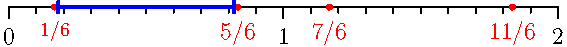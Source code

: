 import graph;
size(10cm);
guide gaxis=(0,0)--(20,0);
pen small=fontcommand("\footnotesize");
draw(gaxis);

for(int i = 0; i < 3; ++i){
  tick(relpoint(gaxis,i/2),-plain.I*reldir(gaxis,i/2),ticksize*2);
}
for(int i = 0; i < 20; ++i){
  tick(relpoint(gaxis,i/20),-plain.I*reldir(gaxis,i/20),ticksize);
}
label("$0$",relpoint(gaxis,0),-3*plain.I*reldir(gaxis,0));
label("$1$",relpoint(gaxis,0.5),-3*plain.I*reldir(gaxis,0.5));
label("$2$",relpoint(gaxis,1),-3*plain.I*reldir(gaxis,1));

int gcd(int a, int b) {
  while (b != 0) {
    int t = b;
    b = a % b;
    a = t;
  }
  return a;
}

for (int i= 0; i <= 12; ++i) {
  if (gcd(i, 6) == 1) {
    dot((i*10/6, 0), red);
    label("$" + string(i) + "/6$",relpoint(gaxis,i/(2*6)),-2*plain.I*reldir(gaxis,0.5), red+small);
  }
}

draw((1.8, 0.2)--(1.8, -0.2),blue+linewidth(0.5mm));
draw((1.8, 0)--(8.2, 0),blue+linewidth(0.5mm));
draw((8.2, 0.2)--(8.2, -0.2),blue+linewidth(0.5mm));
